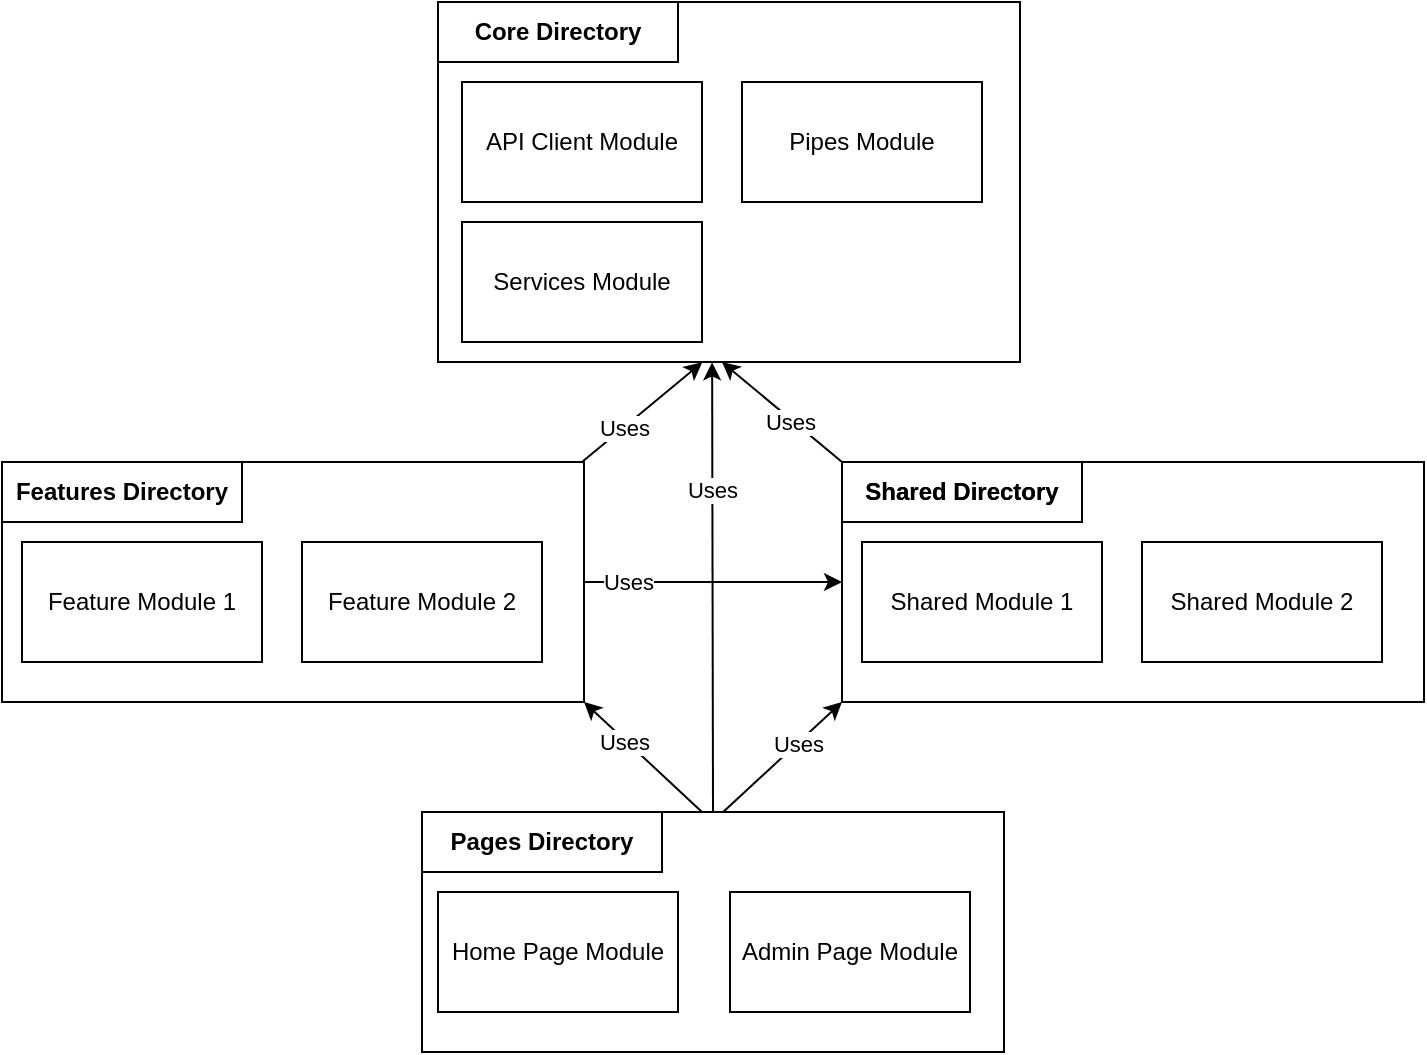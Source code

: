 <mxfile version="21.1.2" type="device">
  <diagram name="Page-1" id="JKgMQ-LBRfguX-uTW_D8">
    <mxGraphModel dx="1430" dy="837" grid="1" gridSize="10" guides="1" tooltips="1" connect="1" arrows="1" fold="1" page="1" pageScale="1" pageWidth="827" pageHeight="1169" math="0" shadow="0">
      <root>
        <mxCell id="0" />
        <mxCell id="1" parent="0" />
        <mxCell id="WVxVEHhtkP9Tz_GykqHv-21" value="" style="group" vertex="1" connectable="0" parent="1">
          <mxGeometry x="50" y="350" width="291" height="200" as="geometry" />
        </mxCell>
        <mxCell id="WVxVEHhtkP9Tz_GykqHv-22" value="" style="group" vertex="1" connectable="0" parent="WVxVEHhtkP9Tz_GykqHv-21">
          <mxGeometry width="291" height="200" as="geometry" />
        </mxCell>
        <mxCell id="WVxVEHhtkP9Tz_GykqHv-23" value="" style="rounded=0;whiteSpace=wrap;html=1;fillColor=none;" vertex="1" parent="WVxVEHhtkP9Tz_GykqHv-22">
          <mxGeometry width="291" height="120" as="geometry" />
        </mxCell>
        <mxCell id="WVxVEHhtkP9Tz_GykqHv-24" value="&lt;b&gt;Features Directory&lt;/b&gt;" style="rounded=0;whiteSpace=wrap;html=1;fillColor=none;" vertex="1" parent="WVxVEHhtkP9Tz_GykqHv-22">
          <mxGeometry width="120" height="30" as="geometry" />
        </mxCell>
        <mxCell id="WVxVEHhtkP9Tz_GykqHv-29" value="Feature Module 1" style="rounded=0;whiteSpace=wrap;html=1;" vertex="1" parent="WVxVEHhtkP9Tz_GykqHv-22">
          <mxGeometry x="10" y="40" width="120" height="60" as="geometry" />
        </mxCell>
        <mxCell id="WVxVEHhtkP9Tz_GykqHv-30" value="Feature Module 2" style="rounded=0;whiteSpace=wrap;html=1;" vertex="1" parent="WVxVEHhtkP9Tz_GykqHv-22">
          <mxGeometry x="150" y="40" width="120" height="60" as="geometry" />
        </mxCell>
        <mxCell id="WVxVEHhtkP9Tz_GykqHv-1" value="" style="rounded=0;whiteSpace=wrap;html=1;fillColor=none;" vertex="1" parent="1">
          <mxGeometry x="268" y="120" width="291" height="180" as="geometry" />
        </mxCell>
        <mxCell id="WVxVEHhtkP9Tz_GykqHv-2" value="&lt;b&gt;Core Directory&lt;/b&gt;" style="rounded=0;whiteSpace=wrap;html=1;fillColor=none;" vertex="1" parent="1">
          <mxGeometry x="268" y="120" width="120" height="30" as="geometry" />
        </mxCell>
        <mxCell id="WVxVEHhtkP9Tz_GykqHv-33" value="API Client Module" style="rounded=0;whiteSpace=wrap;html=1;" vertex="1" parent="1">
          <mxGeometry x="280" y="160" width="120" height="60" as="geometry" />
        </mxCell>
        <mxCell id="WVxVEHhtkP9Tz_GykqHv-34" value="Pipes Module" style="rounded=0;whiteSpace=wrap;html=1;" vertex="1" parent="1">
          <mxGeometry x="420" y="160" width="120" height="60" as="geometry" />
        </mxCell>
        <mxCell id="WVxVEHhtkP9Tz_GykqHv-35" value="Services Module" style="rounded=0;whiteSpace=wrap;html=1;" vertex="1" parent="1">
          <mxGeometry x="280" y="230" width="120" height="60" as="geometry" />
        </mxCell>
        <mxCell id="WVxVEHhtkP9Tz_GykqHv-27" value="" style="rounded=0;whiteSpace=wrap;html=1;fillColor=none;" vertex="1" parent="1">
          <mxGeometry x="470" y="350" width="291" height="120" as="geometry" />
        </mxCell>
        <mxCell id="WVxVEHhtkP9Tz_GykqHv-28" value="&lt;b&gt;Shared Directory&lt;/b&gt;" style="rounded=0;whiteSpace=wrap;html=1;fillColor=none;" vertex="1" parent="1">
          <mxGeometry x="470" y="350" width="120" height="30" as="geometry" />
        </mxCell>
        <mxCell id="WVxVEHhtkP9Tz_GykqHv-31" value="Shared Module 1" style="rounded=0;whiteSpace=wrap;html=1;" vertex="1" parent="1">
          <mxGeometry x="480" y="390" width="120" height="60" as="geometry" />
        </mxCell>
        <mxCell id="WVxVEHhtkP9Tz_GykqHv-32" value="Shared Module 2" style="rounded=0;whiteSpace=wrap;html=1;" vertex="1" parent="1">
          <mxGeometry x="620" y="390" width="120" height="60" as="geometry" />
        </mxCell>
        <mxCell id="WVxVEHhtkP9Tz_GykqHv-37" value="" style="rounded=0;whiteSpace=wrap;html=1;fillColor=none;" vertex="1" parent="1">
          <mxGeometry x="470" y="350" width="291" height="120" as="geometry" />
        </mxCell>
        <mxCell id="WVxVEHhtkP9Tz_GykqHv-38" value="&lt;b&gt;Shared Directory&lt;/b&gt;" style="rounded=0;whiteSpace=wrap;html=1;fillColor=none;" vertex="1" parent="1">
          <mxGeometry x="470" y="350" width="120" height="30" as="geometry" />
        </mxCell>
        <mxCell id="WVxVEHhtkP9Tz_GykqHv-39" value="" style="rounded=0;whiteSpace=wrap;html=1;fillColor=none;" vertex="1" parent="1">
          <mxGeometry x="260" y="525" width="291" height="120" as="geometry" />
        </mxCell>
        <mxCell id="WVxVEHhtkP9Tz_GykqHv-40" value="&lt;b&gt;Pages Directory&lt;/b&gt;" style="rounded=0;whiteSpace=wrap;html=1;fillColor=none;" vertex="1" parent="1">
          <mxGeometry x="260" y="525" width="120" height="30" as="geometry" />
        </mxCell>
        <mxCell id="WVxVEHhtkP9Tz_GykqHv-41" value="Home Page Module" style="rounded=0;whiteSpace=wrap;html=1;" vertex="1" parent="1">
          <mxGeometry x="268" y="565" width="120" height="60" as="geometry" />
        </mxCell>
        <mxCell id="WVxVEHhtkP9Tz_GykqHv-42" value="Admin Page Module" style="rounded=0;whiteSpace=wrap;html=1;" vertex="1" parent="1">
          <mxGeometry x="414" y="565" width="120" height="60" as="geometry" />
        </mxCell>
        <mxCell id="WVxVEHhtkP9Tz_GykqHv-45" value="" style="endArrow=classic;html=1;rounded=0;entryX=1;entryY=1;entryDx=0;entryDy=0;" edge="1" parent="1" target="WVxVEHhtkP9Tz_GykqHv-23">
          <mxGeometry width="50" height="50" relative="1" as="geometry">
            <mxPoint x="400" y="525" as="sourcePoint" />
            <mxPoint x="450" y="475" as="targetPoint" />
          </mxGeometry>
        </mxCell>
        <mxCell id="WVxVEHhtkP9Tz_GykqHv-51" value="Uses" style="edgeLabel;html=1;align=center;verticalAlign=middle;resizable=0;points=[];" vertex="1" connectable="0" parent="WVxVEHhtkP9Tz_GykqHv-45">
          <mxGeometry x="0.311" y="1" relative="1" as="geometry">
            <mxPoint as="offset" />
          </mxGeometry>
        </mxCell>
        <mxCell id="WVxVEHhtkP9Tz_GykqHv-46" value="" style="endArrow=classic;html=1;rounded=0;exitX=0.517;exitY=0.001;exitDx=0;exitDy=0;entryX=0;entryY=1;entryDx=0;entryDy=0;exitPerimeter=0;" edge="1" parent="1" source="WVxVEHhtkP9Tz_GykqHv-39" target="WVxVEHhtkP9Tz_GykqHv-37">
          <mxGeometry width="50" height="50" relative="1" as="geometry">
            <mxPoint x="410" y="490" as="sourcePoint" />
            <mxPoint x="460" y="440" as="targetPoint" />
          </mxGeometry>
        </mxCell>
        <mxCell id="WVxVEHhtkP9Tz_GykqHv-52" value="Uses" style="edgeLabel;html=1;align=center;verticalAlign=middle;resizable=0;points=[];" vertex="1" connectable="0" parent="WVxVEHhtkP9Tz_GykqHv-46">
          <mxGeometry x="0.262" relative="1" as="geometry">
            <mxPoint as="offset" />
          </mxGeometry>
        </mxCell>
        <mxCell id="WVxVEHhtkP9Tz_GykqHv-47" value="" style="endArrow=classic;html=1;rounded=0;exitX=1;exitY=0.5;exitDx=0;exitDy=0;entryX=0;entryY=0.5;entryDx=0;entryDy=0;" edge="1" parent="1" source="WVxVEHhtkP9Tz_GykqHv-23" target="WVxVEHhtkP9Tz_GykqHv-37">
          <mxGeometry width="50" height="50" relative="1" as="geometry">
            <mxPoint x="430" y="390" as="sourcePoint" />
            <mxPoint x="480" y="340" as="targetPoint" />
          </mxGeometry>
        </mxCell>
        <mxCell id="WVxVEHhtkP9Tz_GykqHv-53" value="Uses" style="edgeLabel;html=1;align=center;verticalAlign=middle;resizable=0;points=[];" vertex="1" connectable="0" parent="WVxVEHhtkP9Tz_GykqHv-47">
          <mxGeometry x="-0.664" relative="1" as="geometry">
            <mxPoint as="offset" />
          </mxGeometry>
        </mxCell>
        <mxCell id="WVxVEHhtkP9Tz_GykqHv-48" value="" style="endArrow=classic;html=1;rounded=0;exitX=0;exitY=0;exitDx=0;exitDy=0;" edge="1" parent="1" source="WVxVEHhtkP9Tz_GykqHv-38">
          <mxGeometry width="50" height="50" relative="1" as="geometry">
            <mxPoint x="430" y="390" as="sourcePoint" />
            <mxPoint x="410" y="300" as="targetPoint" />
          </mxGeometry>
        </mxCell>
        <mxCell id="WVxVEHhtkP9Tz_GykqHv-55" value="Uses" style="edgeLabel;html=1;align=center;verticalAlign=middle;resizable=0;points=[];" vertex="1" connectable="0" parent="WVxVEHhtkP9Tz_GykqHv-48">
          <mxGeometry x="-0.156" y="1" relative="1" as="geometry">
            <mxPoint as="offset" />
          </mxGeometry>
        </mxCell>
        <mxCell id="WVxVEHhtkP9Tz_GykqHv-49" value="" style="endArrow=classic;html=1;rounded=0;entryX=0.454;entryY=1.001;entryDx=0;entryDy=0;entryPerimeter=0;" edge="1" parent="1" target="WVxVEHhtkP9Tz_GykqHv-1">
          <mxGeometry width="50" height="50" relative="1" as="geometry">
            <mxPoint x="340" y="350" as="sourcePoint" />
            <mxPoint x="388" y="300" as="targetPoint" />
          </mxGeometry>
        </mxCell>
        <mxCell id="WVxVEHhtkP9Tz_GykqHv-56" value="Uses" style="edgeLabel;html=1;align=center;verticalAlign=middle;resizable=0;points=[];" vertex="1" connectable="0" parent="WVxVEHhtkP9Tz_GykqHv-49">
          <mxGeometry x="-0.304" relative="1" as="geometry">
            <mxPoint as="offset" />
          </mxGeometry>
        </mxCell>
        <mxCell id="WVxVEHhtkP9Tz_GykqHv-50" value="" style="endArrow=classic;html=1;rounded=0;exitX=0.5;exitY=0;exitDx=0;exitDy=0;entryX=0.471;entryY=1.001;entryDx=0;entryDy=0;entryPerimeter=0;" edge="1" parent="1" source="WVxVEHhtkP9Tz_GykqHv-39" target="WVxVEHhtkP9Tz_GykqHv-1">
          <mxGeometry width="50" height="50" relative="1" as="geometry">
            <mxPoint x="470" y="400" as="sourcePoint" />
            <mxPoint x="420" y="450" as="targetPoint" />
          </mxGeometry>
        </mxCell>
        <mxCell id="WVxVEHhtkP9Tz_GykqHv-54" value="Uses" style="edgeLabel;html=1;align=center;verticalAlign=middle;resizable=0;points=[];" vertex="1" connectable="0" parent="WVxVEHhtkP9Tz_GykqHv-50">
          <mxGeometry x="0.432" relative="1" as="geometry">
            <mxPoint as="offset" />
          </mxGeometry>
        </mxCell>
      </root>
    </mxGraphModel>
  </diagram>
</mxfile>
